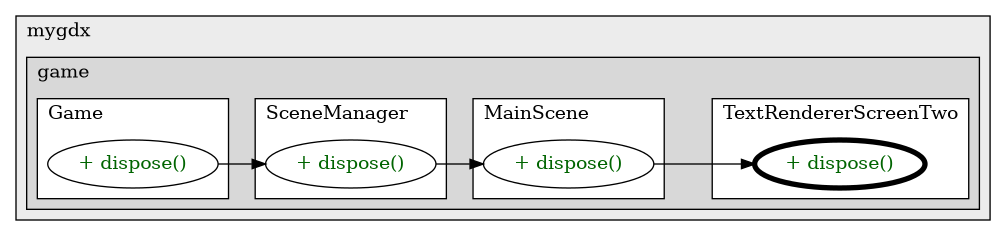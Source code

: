 @startuml

/' diagram meta data start
config=CallConfiguration;
{
  "rootMethod": "com.mygdx.game.Canvas.TextRendererScreenTwo#dispose()",
  "projectClassification": {
    "searchMode": "OpenProject", // OpenProject, AllProjects
    "includedProjects": "",
    "pathEndKeywords": "*.impl",
    "isClientPath": "",
    "isClientName": "",
    "isTestPath": "",
    "isTestName": "",
    "isMappingPath": "",
    "isMappingName": "",
    "isDataAccessPath": "",
    "isDataAccessName": "",
    "isDataStructurePath": "",
    "isDataStructureName": "",
    "isInterfaceStructuresPath": "",
    "isInterfaceStructuresName": "",
    "isEntryPointPath": "",
    "isEntryPointName": "",
    "treatFinalFieldsAsMandatory": false
  },
  "graphRestriction": {
    "classPackageExcludeFilter": "",
    "classPackageIncludeFilter": "",
    "classNameExcludeFilter": "",
    "classNameIncludeFilter": "",
    "methodNameExcludeFilter": "",
    "methodNameIncludeFilter": "",
    "removeByInheritance": "", // inheritance/annotation based filtering is done in a second step
    "removeByAnnotation": "",
    "removeByClassPackage": "", // cleanup the graph after inheritance/annotation based filtering is done
    "removeByClassName": "",
    "cutMappings": false,
    "cutEnum": true,
    "cutTests": true,
    "cutClient": true,
    "cutDataAccess": true,
    "cutInterfaceStructures": true,
    "cutDataStructures": true,
    "cutGetterAndSetter": true,
    "cutConstructors": true
  },
  "graphTraversal": {
    "forwardDepth": 3,
    "backwardDepth": 3,
    "classPackageExcludeFilter": "",
    "classPackageIncludeFilter": "",
    "classNameExcludeFilter": "",
    "classNameIncludeFilter": "",
    "methodNameExcludeFilter": "",
    "methodNameIncludeFilter": "",
    "hideMappings": false,
    "hideDataStructures": false,
    "hidePrivateMethods": true,
    "hideInterfaceCalls": true, // indirection: implementation -> interface (is hidden) -> implementation
    "onlyShowApplicationEntryPoints": false, // root node is included
    "useMethodCallsForStructureDiagram": "ForwardOnly" // ForwardOnly, BothDirections, No
  },
  "details": {
    "aggregation": "GroupByClass", // ByClass, GroupByClass, None
    "showMethodParametersTypes": false,
    "showMethodParametersNames": false,
    "showMethodReturnType": false,
    "showPackageLevels": 2,
    "showCallOrder": false,
    "edgeMode": "MethodsOnly", // TypesOnly, MethodsOnly, TypesAndMethods, MethodsAndDirectTypeUsage
    "showDetailedClassStructure": false
  },
  "rootClass": "com.mygdx.game.Canvas.TextRendererScreenTwo",
  "extensionCallbackMethod": "" // qualified.class.name#methodName - signature: public static String method(String)
}
diagram meta data end '/



digraph g {
    rankdir="LR"
    splines=polyline
    

'nodes 
subgraph cluster_104370703 { 
   	label=mygdx
	labeljust=l
	fillcolor="#ececec"
	style=filled
   
   subgraph cluster_1554244721 { 
   	label=game
	labeljust=l
	fillcolor="#d8d8d8"
	style=filled
   
   subgraph cluster_1061483388 { 
   	label=MainScene
	labeljust=l
	fillcolor=white
	style=filled
   
   MainScene1662065271XXXdispose0[
	label="+ dispose()"
	style=filled
	fillcolor=white
	tooltip="MainScene

null"
	fontcolor=darkgreen
];
} 

subgraph cluster_1974046462 { 
   	label=Game
	labeljust=l
	fillcolor=white
	style=filled
   
   Game670316286XXXdispose0[
	label="+ dispose()"
	style=filled
	fillcolor=white
	tooltip="Game

null"
	fontcolor=darkgreen
];
} 

subgraph cluster_51759126 { 
   	label=TextRendererScreenTwo
	labeljust=l
	fillcolor=white
	style=filled
   
   TextRendererScreenTwo1202427496XXXdispose0[
	label="+ dispose()"
	style=filled
	fillcolor=white
	tooltip="TextRendererScreenTwo

null"
	penwidth=4
	fontcolor=darkgreen
];
} 

subgraph cluster_84904008 { 
   	label=SceneManager
	labeljust=l
	fillcolor=white
	style=filled
   
   SceneManager1662065271XXXdispose0[
	label="+ dispose()"
	style=filled
	fillcolor=white
	tooltip="SceneManager

null"
	fontcolor=darkgreen
];
} 
} 
} 

'edges    
Game670316286XXXdispose0 -> SceneManager1662065271XXXdispose0;
MainScene1662065271XXXdispose0 -> TextRendererScreenTwo1202427496XXXdispose0;
SceneManager1662065271XXXdispose0 -> MainScene1662065271XXXdispose0;
    
}
@enduml